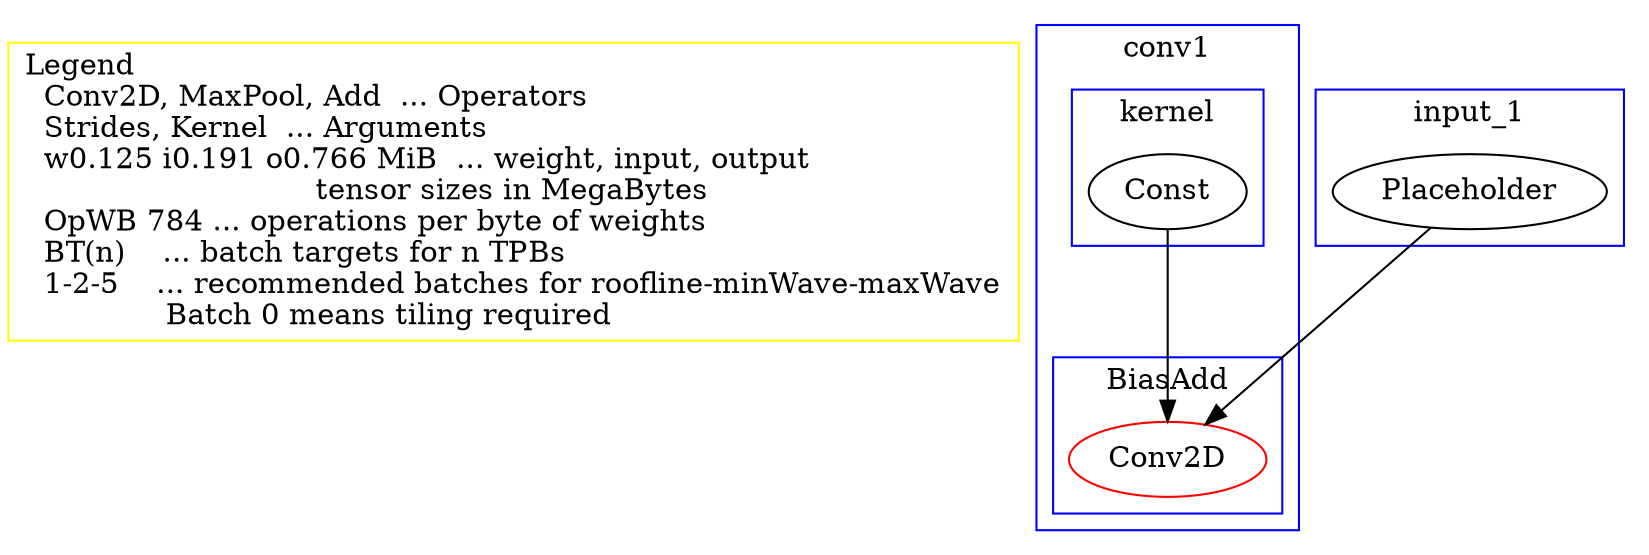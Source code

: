 // writeDot
digraph {
	KgraphLegend [label="Legend\l  Conv2D, MaxPool, Add  ... Operators\l  Strides, Kernel  ... Arguments\l  w0.125 i0.191 o0.766 MiB  ... weight, input, output\l                               tensor sizes in MegaBytes\l  OpWB 784 ... operations per byte of weights\l  BT(n)    ... batch targets for n TPBs\l  1-2-5    ... recommended batches for roofline-minWave-maxWave\l               Batch 0 means tiling required\l" color=yellow shape=rectangle]
	"conv1/kernel" [label=Const]
	"conv1/BiasAdd" [label=Conv2D color=red]
	input_1 [label=Placeholder]
	input_1 -> "conv1/BiasAdd"
	"conv1/kernel" -> "conv1/BiasAdd"
	subgraph cluster_conv1 {
		color=blue
		label=conv1
		subgraph cluster_kernel {
			color=blue
			label=kernel
			"conv1/kernel"
		}
		subgraph cluster_BiasAdd {
			color=blue
			label=BiasAdd
			"conv1/BiasAdd"
		}
	}
	subgraph cluster_input_1 {
		color=blue
		label=input_1
		input_1
	}
}
